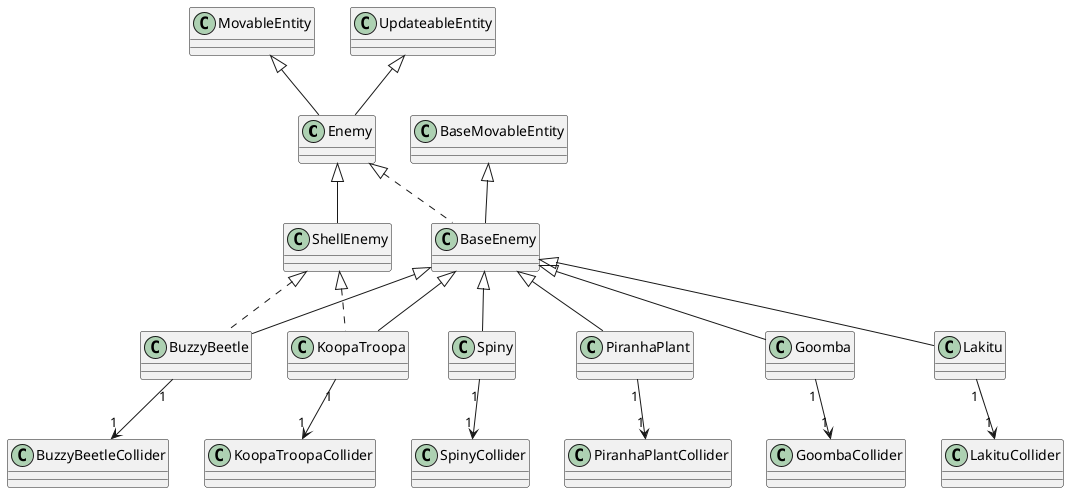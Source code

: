 @startuml Enemies

Enemy -u-|> UpdateableEntity
Enemy -u-|> MovableEntity

BaseEnemy .u.|> Enemy
BaseEnemy -u-|> BaseMovableEntity

Goomba -u-|> BaseEnemy
Goomba "1" --> "1" GoombaCollider

ShellEnemy -u-|> Enemy

KoopaTroopa .u.|> ShellEnemy
KoopaTroopa -u-|> BaseEnemy
KoopaTroopa "1" --> "1" KoopaTroopaCollider

BuzzyBeetle .u.|> ShellEnemy
BuzzyBeetle -u-|> BaseEnemy
BuzzyBeetle "1" --> "1" BuzzyBeetleCollider

Lakitu -u-|> BaseEnemy
Lakitu "1" --> "1" LakituCollider

Spiny -u-|> BaseEnemy
Spiny "1" --> "1" SpinyCollider

PiranhaPlant -u-|> BaseEnemy
PiranhaPlant "1" --> "1" PiranhaPlantCollider

@enduml
